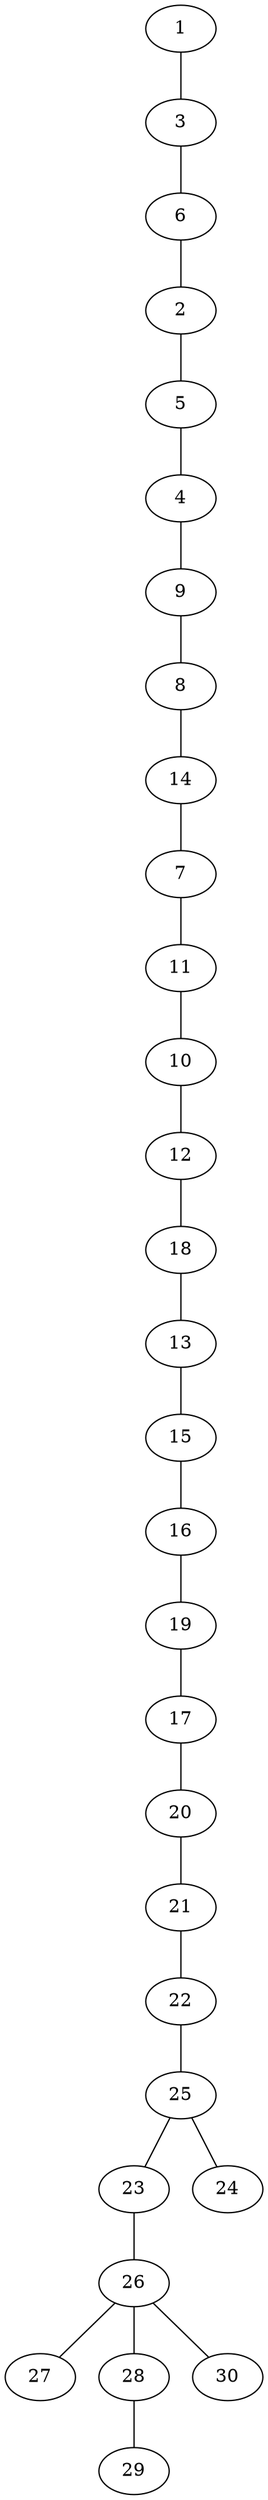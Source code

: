 graph g_m_29{
1--3
3--6
6--2
2--5
5--4
4--9
9--8
8--14
14--7
7--11
11--10
10--12
12--18
18--13
13--15
15--16
16--19
19--17
17--20
20--21
21--22
22--25
25--23
23--26
26--27
26--28
28--29
26--30
25--24
}

